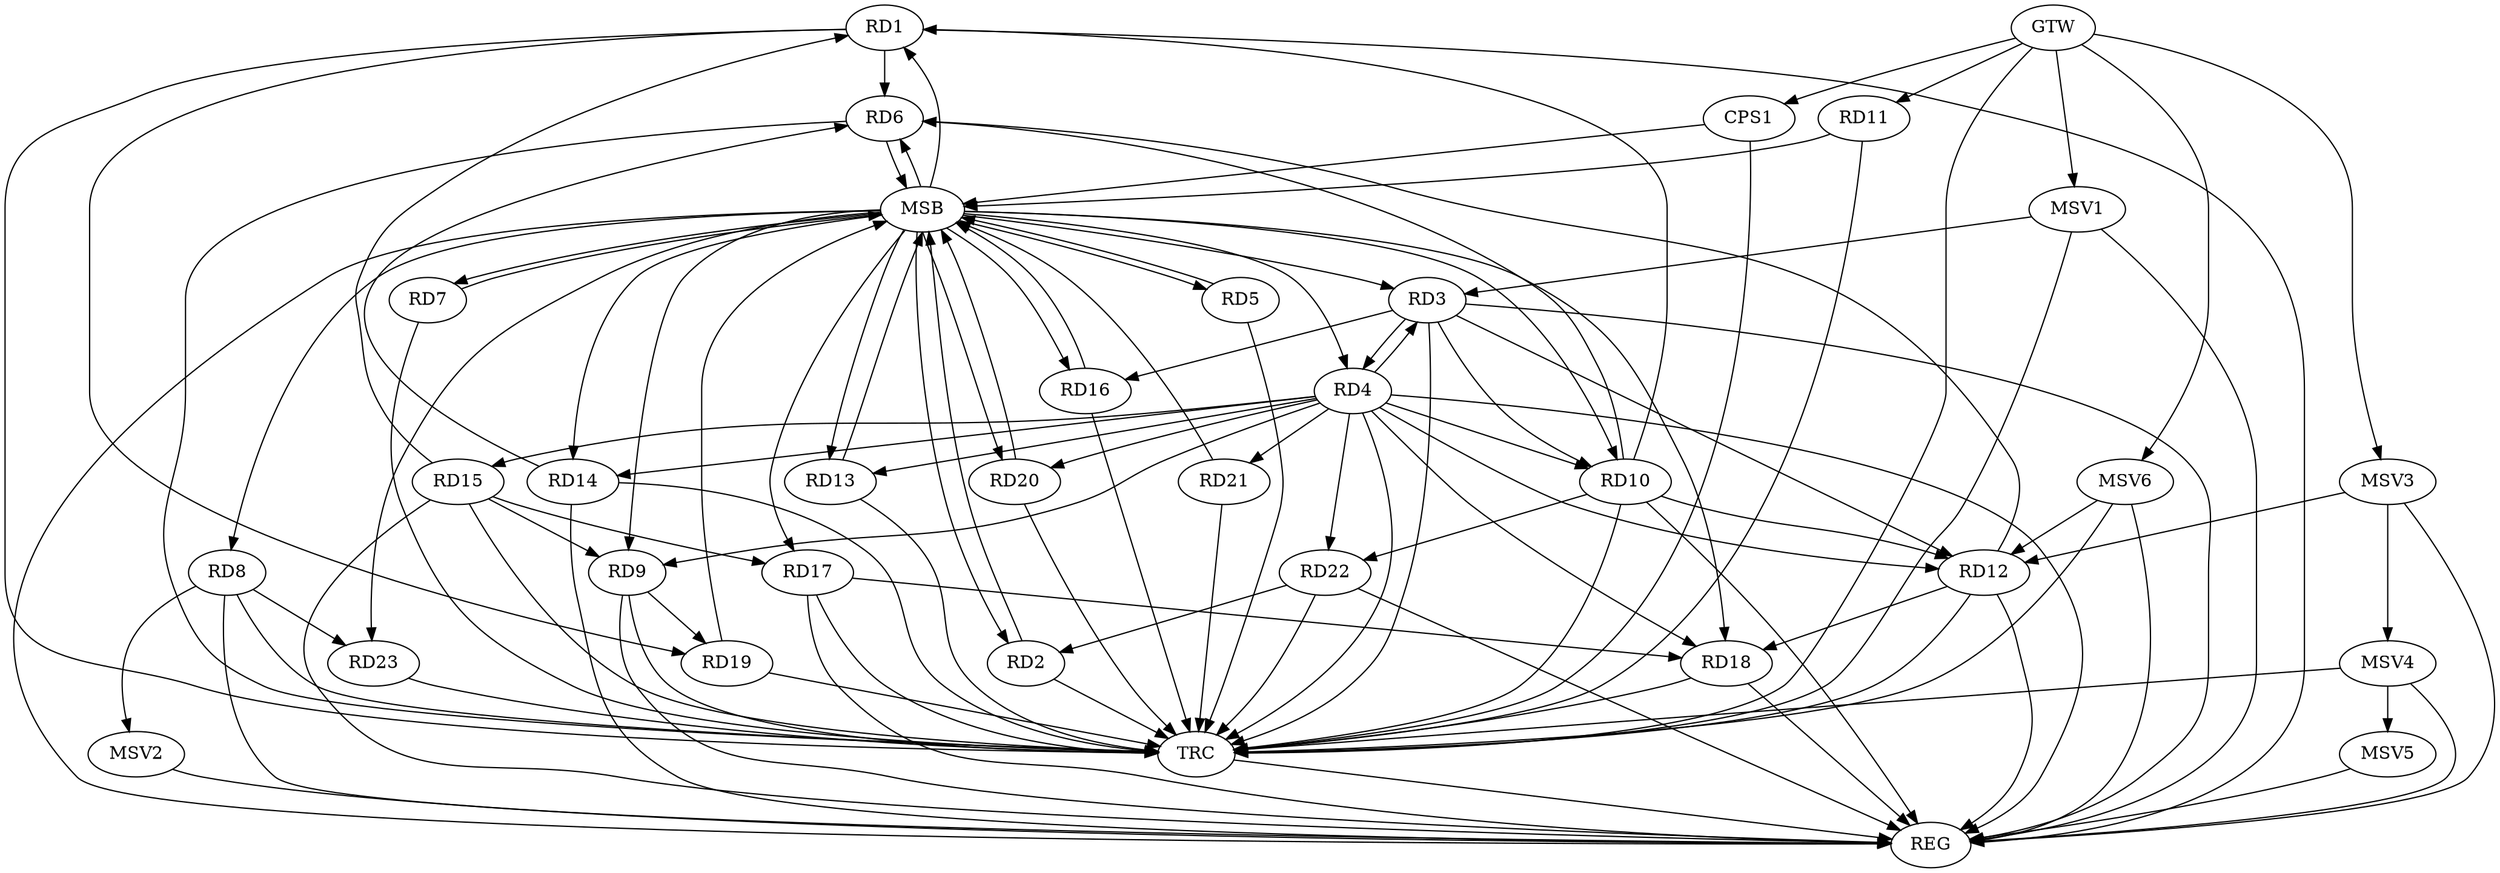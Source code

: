 strict digraph G {
  RD1 [ label="RD1" ];
  RD2 [ label="RD2" ];
  RD3 [ label="RD3" ];
  RD4 [ label="RD4" ];
  RD5 [ label="RD5" ];
  RD6 [ label="RD6" ];
  RD7 [ label="RD7" ];
  RD8 [ label="RD8" ];
  RD9 [ label="RD9" ];
  RD10 [ label="RD10" ];
  RD11 [ label="RD11" ];
  RD12 [ label="RD12" ];
  RD13 [ label="RD13" ];
  RD14 [ label="RD14" ];
  RD15 [ label="RD15" ];
  RD16 [ label="RD16" ];
  RD17 [ label="RD17" ];
  RD18 [ label="RD18" ];
  RD19 [ label="RD19" ];
  RD20 [ label="RD20" ];
  RD21 [ label="RD21" ];
  RD22 [ label="RD22" ];
  RD23 [ label="RD23" ];
  CPS1 [ label="CPS1" ];
  GTW [ label="GTW" ];
  REG [ label="REG" ];
  MSB [ label="MSB" ];
  TRC [ label="TRC" ];
  MSV1 [ label="MSV1" ];
  MSV2 [ label="MSV2" ];
  MSV3 [ label="MSV3" ];
  MSV4 [ label="MSV4" ];
  MSV5 [ label="MSV5" ];
  MSV6 [ label="MSV6" ];
  RD1 -> RD6;
  RD10 -> RD1;
  RD15 -> RD1;
  RD1 -> RD19;
  RD22 -> RD2;
  RD3 -> RD4;
  RD3 -> RD10;
  RD3 -> RD12;
  RD3 -> RD16;
  RD4 -> RD9;
  RD4 -> RD10;
  RD4 -> RD12;
  RD4 -> RD13;
  RD4 -> RD18;
  RD10 -> RD6;
  RD12 -> RD6;
  RD14 -> RD6;
  RD8 -> RD23;
  RD15 -> RD9;
  RD9 -> RD19;
  RD10 -> RD12;
  RD10 -> RD22;
  RD12 -> RD18;
  RD15 -> RD17;
  RD17 -> RD18;
  GTW -> RD11;
  GTW -> CPS1;
  RD1 -> REG;
  RD3 -> REG;
  RD4 -> REG;
  RD8 -> REG;
  RD9 -> REG;
  RD10 -> REG;
  RD12 -> REG;
  RD14 -> REG;
  RD15 -> REG;
  RD17 -> REG;
  RD18 -> REG;
  RD22 -> REG;
  RD2 -> MSB;
  MSB -> REG;
  RD5 -> MSB;
  MSB -> RD9;
  RD6 -> MSB;
  RD7 -> MSB;
  MSB -> RD6;
  MSB -> RD14;
  MSB -> RD23;
  RD11 -> MSB;
  MSB -> RD1;
  MSB -> RD2;
  MSB -> RD3;
  MSB -> RD4;
  MSB -> RD10;
  RD13 -> MSB;
  MSB -> RD5;
  MSB -> RD7;
  MSB -> RD8;
  MSB -> RD17;
  RD16 -> MSB;
  MSB -> RD13;
  RD19 -> MSB;
  MSB -> RD18;
  RD20 -> MSB;
  MSB -> RD16;
  RD21 -> MSB;
  MSB -> RD20;
  CPS1 -> MSB;
  RD1 -> TRC;
  RD2 -> TRC;
  RD3 -> TRC;
  RD4 -> TRC;
  RD5 -> TRC;
  RD6 -> TRC;
  RD7 -> TRC;
  RD8 -> TRC;
  RD9 -> TRC;
  RD10 -> TRC;
  RD11 -> TRC;
  RD12 -> TRC;
  RD13 -> TRC;
  RD14 -> TRC;
  RD15 -> TRC;
  RD16 -> TRC;
  RD17 -> TRC;
  RD18 -> TRC;
  RD19 -> TRC;
  RD20 -> TRC;
  RD21 -> TRC;
  RD22 -> TRC;
  RD23 -> TRC;
  CPS1 -> TRC;
  GTW -> TRC;
  TRC -> REG;
  RD4 -> RD20;
  RD4 -> RD3;
  RD4 -> RD21;
  RD4 -> RD14;
  RD4 -> RD15;
  RD4 -> RD22;
  MSV1 -> RD3;
  GTW -> MSV1;
  MSV1 -> REG;
  MSV1 -> TRC;
  RD8 -> MSV2;
  MSV2 -> REG;
  MSV3 -> RD12;
  GTW -> MSV3;
  MSV3 -> REG;
  MSV3 -> MSV4;
  MSV4 -> REG;
  MSV4 -> TRC;
  MSV4 -> MSV5;
  MSV5 -> REG;
  MSV6 -> RD12;
  GTW -> MSV6;
  MSV6 -> REG;
  MSV6 -> TRC;
}
